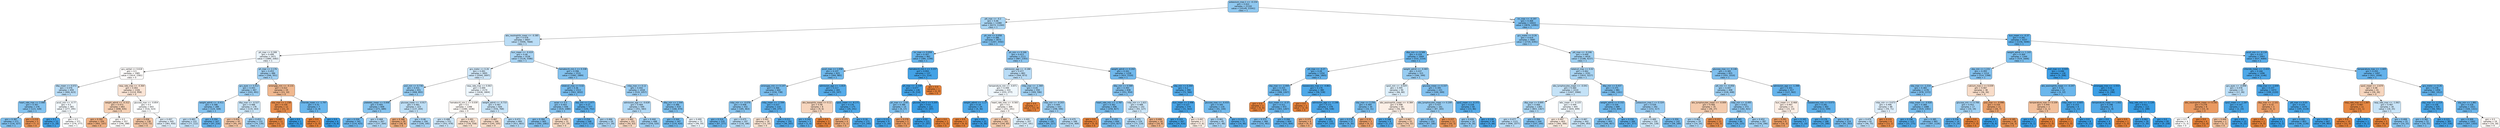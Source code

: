 digraph Tree {
node [shape=box, style="filled, rounded", color="black", fontname="helvetica"] ;
edge [fontname="helvetica"] ;
0 [label="potassium_max.1 <= -0.154\ngini = 0.422\nsamples = 21102\nvalue = [10149, 23341]\nclass = 1", fillcolor="#8fc8f0"] ;
1 [label="ptt_max <= -0.2\ngini = 0.46\nsamples = 11080\nvalue = [6273, 11260]\nclass = 1", fillcolor="#a7d4f3"] ;
0 -> 1 [labeldistance=2.5, labelangle=45, headlabel="True"] ;
2 [label="abs_neutrophils_mean <= -0.385\ngini = 0.478\nsamples = 8007\nvalue = [5006, 7668]\nclass = 1", fillcolor="#baddf6"] ;
1 -> 2 ;
3 [label="ph_max <= 0.308\ngini = 0.499\nsamples = 2471\nvalue = [1880, 2082]\nclass = 1", fillcolor="#ecf5fc"] ;
2 -> 3 ;
4 [label="gcs_verbal <= 0.618\ngini = 0.5\nsamples = 1985\nvalue = [1614, 1581]\nclass = 0", fillcolor="#fefcfb"] ;
3 -> 4 ;
5 [label="dbp_mean <= 0.072\ngini = 0.476\nsamples = 659\nvalue = [400, 623]\nclass = 1", fillcolor="#b8dcf6"] ;
4 -> 5 ;
6 [label="heart_rate_max <= 2.088\ngini = 0.397\nsamples = 276\nvalue = [123, 328]\nclass = 1", fillcolor="#83c2ef"] ;
5 -> 6 ;
7 [label="gini = 0.387\nsamples = 271\nvalue = [116, 327]\nclass = 1", fillcolor="#7fc0ee"] ;
6 -> 7 ;
8 [label="gini = 0.219\nsamples = 5\nvalue = [7, 1]\nclass = 0", fillcolor="#e99355"] ;
6 -> 8 ;
9 [label="pco2_min <= -0.77\ngini = 0.5\nsamples = 383\nvalue = [277, 295]\nclass = 1", fillcolor="#f3f9fd"] ;
5 -> 9 ;
10 [label="gini = 0.1\nsamples = 12\nvalue = [1, 18]\nclass = 1", fillcolor="#44a2e6"] ;
9 -> 10 ;
11 [label="gini = 0.5\nsamples = 371\nvalue = [276, 277]\nclass = 1", fillcolor="#feffff"] ;
9 -> 11 ;
12 [label="resp_rate_max <= -0.364\ngini = 0.493\nsamples = 1326\nvalue = [1214, 958]\nclass = 0", fillcolor="#fae4d5"] ;
4 -> 12 ;
13 [label="weight_admit <= -0.312\ngini = 0.473\nsamples = 683\nvalue = [698, 435]\nclass = 0", fillcolor="#f5d0b4"] ;
12 -> 13 ;
14 [label="gini = 0.392\nsamples = 326\nvalue = [402, 147]\nclass = 0", fillcolor="#efaf81"] ;
13 -> 14 ;
15 [label="gini = 0.5\nsamples = 357\nvalue = [296, 288]\nclass = 0", fillcolor="#fefcfa"] ;
13 -> 15 ;
16 [label="glucose_max <= -0.854\ngini = 0.5\nsamples = 643\nvalue = [516, 523]\nclass = 1", fillcolor="#fcfeff"] ;
12 -> 16 ;
17 [label="gini = 0.458\nsamples = 138\nvalue = [133, 73]\nclass = 0", fillcolor="#f3c6a6"] ;
16 -> 17 ;
18 [label="gini = 0.497\nsamples = 505\nvalue = [383, 450]\nclass = 1", fillcolor="#e2f0fb"] ;
16 -> 18 ;
19 [label="ph_max <= 2.176\ngini = 0.453\nsamples = 486\nvalue = [266, 501]\nclass = 1", fillcolor="#a2d1f3"] ;
3 -> 19 ;
20 [label="gcs_eyes <= 0.412\ngini = 0.443\nsamples = 467\nvalue = [243, 491]\nclass = 1", fillcolor="#9bcef2"] ;
19 -> 20 ;
21 [label="weight_admit <= -0.411\ngini = 0.398\nsamples = 289\nvalue = [124, 328]\nclass = 1", fillcolor="#84c2ef"] ;
20 -> 21 ;
22 [label="gini = 0.483\nsamples = 122\nvalue = [77, 112]\nclass = 1", fillcolor="#c1e0f7"] ;
21 -> 22 ;
23 [label="gini = 0.294\nsamples = 167\nvalue = [47, 216]\nclass = 1", fillcolor="#64b2eb"] ;
21 -> 23 ;
24 [label="dbp_max <= -0.527\ngini = 0.488\nsamples = 178\nvalue = [119, 163]\nclass = 1", fillcolor="#cae5f8"] ;
20 -> 24 ;
25 [label="gini = 0.454\nsamples = 45\nvalue = [45, 24]\nclass = 0", fillcolor="#f3c4a3"] ;
24 -> 25 ;
26 [label="gini = 0.453\nsamples = 133\nvalue = [74, 139]\nclass = 1", fillcolor="#a2d1f3"] ;
24 -> 26 ;
27 [label="aniongap_min <= -0.131\ngini = 0.422\nsamples = 19\nvalue = [23, 10]\nclass = 0", fillcolor="#f0b88f"] ;
19 -> 27 ;
28 [label="sbp_max <= 1.158\ngini = 0.159\nsamples = 12\nvalue = [21, 2]\nclass = 0", fillcolor="#e78d4c"] ;
27 -> 28 ;
29 [label="gini = 0.087\nsamples = 11\nvalue = [21, 1]\nclass = 0", fillcolor="#e68742"] ;
28 -> 29 ;
30 [label="gini = 0.0\nsamples = 1\nvalue = [0, 1]\nclass = 1", fillcolor="#399de5"] ;
28 -> 30 ;
31 [label="chloride_mean <= -1.797\ngini = 0.32\nsamples = 7\nvalue = [2, 8]\nclass = 1", fillcolor="#6ab6ec"] ;
27 -> 31 ;
32 [label="gini = 0.0\nsamples = 1\nvalue = [2, 0]\nclass = 0", fillcolor="#e58139"] ;
31 -> 32 ;
33 [label="gini = 0.0\nsamples = 6\nvalue = [0, 8]\nclass = 1", fillcolor="#399de5"] ;
31 -> 33 ;
34 [label="bun_mean <= -0.419\ngini = 0.46\nsamples = 5536\nvalue = [3126, 5586]\nclass = 1", fillcolor="#a8d4f4"] ;
2 -> 34 ;
35 [label="gcs_motor <= 0.26\ngini = 0.491\nsamples = 3005\nvalue = [2044, 2697]\nclass = 1", fillcolor="#cfe7f9"] ;
34 -> 35 ;
36 [label="po2_min <= 0.736\ngini = 0.431\nsamples = 831\nvalue = [408, 893]\nclass = 1", fillcolor="#93caf1"] ;
35 -> 36 ;
37 [label="platelets_mean <= 0.008\ngini = 0.405\nsamples = 608\nvalue = [271, 689]\nclass = 1", fillcolor="#87c4ef"] ;
36 -> 37 ;
38 [label="gini = 0.334\nsamples = 341\nvalue = [114, 425]\nclass = 1", fillcolor="#6eb7ec"] ;
37 -> 38 ;
39 [label="gini = 0.468\nsamples = 267\nvalue = [157, 264]\nclass = 1", fillcolor="#afd7f4"] ;
37 -> 39 ;
40 [label="glucose_mean <= -0.917\ngini = 0.481\nsamples = 223\nvalue = [137, 204]\nclass = 1", fillcolor="#bedff6"] ;
36 -> 40 ;
41 [label="gini = 0.368\nsamples = 29\nvalue = [28, 9]\nclass = 0", fillcolor="#edaa79"] ;
40 -> 41 ;
42 [label="gini = 0.46\nsamples = 194\nvalue = [109, 195]\nclass = 1", fillcolor="#a8d4f4"] ;
40 -> 42 ;
43 [label="resp_rate_max <= 0.063\ngini = 0.499\nsamples = 2174\nvalue = [1636, 1804]\nclass = 1", fillcolor="#edf6fd"] ;
35 -> 43 ;
44 [label="hematocrit_min.1 <= 0.039\ngini = 0.5\nsamples = 1348\nvalue = [1080, 1036]\nclass = 0", fillcolor="#fefaf7"] ;
43 -> 44 ;
45 [label="gini = 0.488\nsamples = 531\nvalue = [352, 478]\nclass = 1", fillcolor="#cbe5f8"] ;
44 -> 45 ;
46 [label="gini = 0.491\nsamples = 817\nvalue = [728, 558]\nclass = 0", fillcolor="#f9e2d1"] ;
44 -> 46 ;
47 [label="weight_admit <= -0.733\ngini = 0.487\nsamples = 826\nvalue = [556, 768]\nclass = 1", fillcolor="#c8e4f8"] ;
43 -> 47 ;
48 [label="gini = 0.487\nsamples = 166\nvalue = [145, 105]\nclass = 0", fillcolor="#f8dcc8"] ;
47 -> 48 ;
49 [label="gini = 0.472\nsamples = 660\nvalue = [411, 663]\nclass = 1", fillcolor="#b4daf5"] ;
47 -> 49 ;
50 [label="hematocrit_min.1 <= 0.338\ngini = 0.396\nsamples = 2531\nvalue = [1082, 2889]\nclass = 1", fillcolor="#83c2ef"] ;
34 -> 50 ;
51 [label="totalco2_max <= 0.02\ngini = 0.36\nsamples = 1513\nvalue = [563, 1832]\nclass = 1", fillcolor="#76bbed"] ;
50 -> 51 ;
52 [label="asian <= 0.5\ngini = 0.403\nsamples = 936\nvalue = [419, 1080]\nclass = 1", fillcolor="#86c3ef"] ;
51 -> 52 ;
53 [label="gini = 0.394\nsamples = 905\nvalue = [392, 1061]\nclass = 1", fillcolor="#82c1ef"] ;
52 -> 53 ;
54 [label="gini = 0.485\nsamples = 31\nvalue = [27, 19]\nclass = 0", fillcolor="#f7dac4"] ;
52 -> 54 ;
55 [label="sbp_min <= 1.477\ngini = 0.27\nsamples = 577\nvalue = [144, 752]\nclass = 1", fillcolor="#5fb0ea"] ;
51 -> 55 ;
56 [label="gini = 0.254\nsamples = 548\nvalue = [127, 723]\nclass = 1", fillcolor="#5caeea"] ;
55 -> 56 ;
57 [label="gini = 0.466\nsamples = 29\nvalue = [17, 29]\nclass = 1", fillcolor="#add6f4"] ;
55 -> 57 ;
58 [label="mbp_max <= 0.12\ngini = 0.442\nsamples = 1018\nvalue = [519, 1057]\nclass = 1", fillcolor="#9acdf2"] ;
50 -> 58 ;
59 [label="admission_age <= -0.628\ngini = 0.469\nsamples = 599\nvalue = [351, 583]\nclass = 1", fillcolor="#b0d8f5"] ;
58 -> 59 ;
60 [label="gini = 0.482\nsamples = 101\nvalue = [92, 63]\nclass = 0", fillcolor="#f7d7c1"] ;
59 -> 60 ;
61 [label="gini = 0.444\nsamples = 498\nvalue = [259, 520]\nclass = 1", fillcolor="#9ccef2"] ;
59 -> 61 ;
62 [label="dbp_min <= 1.544\ngini = 0.386\nsamples = 419\nvalue = [168, 474]\nclass = 1", fillcolor="#7fc0ee"] ;
58 -> 62 ;
63 [label="gini = 0.344\nsamples = 347\nvalue = [119, 420]\nclass = 1", fillcolor="#71b9ec"] ;
62 -> 63 ;
64 [label="gini = 0.499\nsamples = 72\nvalue = [49, 54]\nclass = 1", fillcolor="#edf6fd"] ;
62 -> 64 ;
65 [label="ph_min <= 0.058\ngini = 0.386\nsamples = 3073\nvalue = [1267, 3592]\nclass = 1", fillcolor="#7fc0ee"] ;
1 -> 65 ;
66 [label="inr_max <= 0.958\ngini = 0.307\nsamples = 962\nvalue = [280, 1199]\nclass = 1", fillcolor="#67b4eb"] ;
65 -> 66 ;
67 [label="pco2_max <= 1.058\ngini = 0.337\nsamples = 825\nvalue = [269, 985]\nclass = 1", fillcolor="#6fb8ec"] ;
66 -> 67 ;
68 [label="aniongap_min <= 0.147\ngini = 0.366\nsamples = 642\nvalue = [234, 738]\nclass = 1", fillcolor="#78bced"] ;
67 -> 68 ;
69 [label="mbp_min <= -0.076\ngini = 0.408\nsamples = 432\nvalue = [185, 463]\nclass = 1", fillcolor="#88c4ef"] ;
68 -> 69 ;
70 [label="gini = 0.314\nsamples = 235\nvalue = [67, 277]\nclass = 1", fillcolor="#69b5eb"] ;
69 -> 70 ;
71 [label="gini = 0.475\nsamples = 197\nvalue = [118, 186]\nclass = 1", fillcolor="#b7dbf5"] ;
69 -> 71 ;
72 [label="mbp_mean <= -1.594\ngini = 0.257\nsamples = 210\nvalue = [49, 275]\nclass = 1", fillcolor="#5caeea"] ;
68 -> 72 ;
73 [label="gini = 0.491\nsamples = 18\nvalue = [13, 10]\nclass = 0", fillcolor="#f9e2d1"] ;
72 -> 73 ;
74 [label="gini = 0.211\nsamples = 192\nvalue = [36, 265]\nclass = 1", fillcolor="#54aae9"] ;
72 -> 74 ;
75 [label="admission_age <= -1.814\ngini = 0.217\nsamples = 183\nvalue = [35, 247]\nclass = 1", fillcolor="#55abe9"] ;
67 -> 75 ;
76 [label="abs_basophils_mean <= 0.11\ngini = 0.48\nsamples = 8\nvalue = [9, 6]\nclass = 0", fillcolor="#f6d5bd"] ;
75 -> 76 ;
77 [label="gini = 0.245\nsamples = 5\nvalue = [1, 6]\nclass = 1", fillcolor="#5aade9"] ;
76 -> 77 ;
78 [label="gini = 0.0\nsamples = 3\nvalue = [8, 0]\nclass = 0", fillcolor="#e58139"] ;
76 -> 78 ;
79 [label="spo2_mean <= -8.171\ngini = 0.176\nsamples = 175\nvalue = [26, 241]\nclass = 1", fillcolor="#4ea8e8"] ;
75 -> 79 ;
80 [label="gini = 0.375\nsamples = 4\nvalue = [3, 1]\nclass = 0", fillcolor="#eeab7b"] ;
79 -> 80 ;
81 [label="gini = 0.16\nsamples = 171\nvalue = [23, 240]\nclass = 1", fillcolor="#4ca6e7"] ;
79 -> 81 ;
82 [label="hematocrit_min.1 <= 3.157\ngini = 0.093\nsamples = 137\nvalue = [11, 214]\nclass = 1", fillcolor="#43a2e6"] ;
66 -> 82 ;
83 [label="ph_max <= -2.339\ngini = 0.077\nsamples = 136\nvalue = [9, 214]\nclass = 1", fillcolor="#41a1e6"] ;
82 -> 83 ;
84 [label="ph_max <= -2.65\ngini = 0.386\nsamples = 14\nvalue = [6, 17]\nclass = 1", fillcolor="#7fc0ee"] ;
83 -> 84 ;
85 [label="gini = 0.111\nsamples = 9\nvalue = [1, 16]\nclass = 1", fillcolor="#45a3e7"] ;
84 -> 85 ;
86 [label="gini = 0.278\nsamples = 5\nvalue = [5, 1]\nclass = 0", fillcolor="#ea9a61"] ;
84 -> 86 ;
87 [label="glucose_min.2 <= 5.205\ngini = 0.03\nsamples = 122\nvalue = [3, 197]\nclass = 1", fillcolor="#3c9ee5"] ;
83 -> 87 ;
88 [label="gini = 0.02\nsamples = 121\nvalue = [2, 197]\nclass = 1", fillcolor="#3b9ee5"] ;
87 -> 88 ;
89 [label="gini = 0.0\nsamples = 1\nvalue = [1, 0]\nclass = 0", fillcolor="#e58139"] ;
87 -> 89 ;
90 [label="gini = 0.0\nsamples = 1\nvalue = [2, 0]\nclass = 0", fillcolor="#e58139"] ;
82 -> 90 ;
91 [label="ph_min <= 0.166\ngini = 0.413\nsamples = 2111\nvalue = [987, 2393]\nclass = 1", fillcolor="#8bc5f0"] ;
65 -> 91 ;
92 [label="admission_age <= -0.186\ngini = 0.477\nsamples = 883\nvalue = [564, 873]\nclass = 1", fillcolor="#b9dcf6"] ;
91 -> 92 ;
93 [label="temperature_min <= -0.871\ngini = 0.499\nsamples = 333\nvalue = [255, 277]\nclass = 1", fillcolor="#eff7fd"] ;
92 -> 93 ;
94 [label="weight_admit <= -1.17\ngini = 0.18\nsamples = 24\nvalue = [4, 36]\nclass = 1", fillcolor="#4fa8e8"] ;
93 -> 94 ;
95 [label="gini = 0.0\nsamples = 3\nvalue = [4, 0]\nclass = 0", fillcolor="#e58139"] ;
94 -> 95 ;
96 [label="gini = 0.0\nsamples = 21\nvalue = [0, 36]\nclass = 1", fillcolor="#399de5"] ;
94 -> 96 ;
97 [label="heart_rate_max <= -0.583\ngini = 0.5\nsamples = 309\nvalue = [251, 241]\nclass = 0", fillcolor="#fefaf7"] ;
93 -> 97 ;
98 [label="gini = 0.464\nsamples = 102\nvalue = [104, 60]\nclass = 0", fillcolor="#f4caab"] ;
97 -> 98 ;
99 [label="gini = 0.495\nsamples = 207\nvalue = [147, 181]\nclass = 1", fillcolor="#daedfa"] ;
97 -> 99 ;
100 [label="mbp_max <= -1.369\ngini = 0.45\nsamples = 550\nvalue = [309, 596]\nclass = 1", fillcolor="#a0d0f2"] ;
92 -> 100 ;
101 [label="gini = 0.0\nsamples = 7\nvalue = [11, 0]\nclass = 0", fillcolor="#e58139"] ;
100 -> 101 ;
102 [label="mbp_min <= -0.203\ngini = 0.444\nsamples = 543\nvalue = [298, 596]\nclass = 1", fillcolor="#9ccef2"] ;
100 -> 102 ;
103 [label="gini = 0.343\nsamples = 195\nvalue = [64, 227]\nclass = 1", fillcolor="#71b9ec"] ;
102 -> 103 ;
104 [label="gini = 0.475\nsamples = 348\nvalue = [234, 369]\nclass = 1", fillcolor="#b7dbf5"] ;
102 -> 104 ;
105 [label="weight_admit <= 0.202\ngini = 0.341\nsamples = 1228\nvalue = [423, 1520]\nclass = 1", fillcolor="#70b8ec"] ;
91 -> 105 ;
106 [label="dbp_min <= 0.589\ngini = 0.393\nsamples = 838\nvalue = [351, 954]\nclass = 1", fillcolor="#82c1ef"] ;
105 -> 106 ;
107 [label="heart_rate_min <= -2.787\ngini = 0.362\nsamples = 696\nvalue = [258, 827]\nclass = 1", fillcolor="#77bced"] ;
106 -> 107 ;
108 [label="gini = 0.0\nsamples = 2\nvalue = [5, 0]\nclass = 0", fillcolor="#e58139"] ;
107 -> 108 ;
109 [label="gini = 0.359\nsamples = 694\nvalue = [253, 827]\nclass = 1", fillcolor="#76bbed"] ;
107 -> 109 ;
110 [label="mbp_min <= 1.621\ngini = 0.488\nsamples = 142\nvalue = [93, 127]\nclass = 1", fillcolor="#cae5f8"] ;
106 -> 110 ;
111 [label="gini = 0.471\nsamples = 124\nvalue = [73, 119]\nclass = 1", fillcolor="#b2d9f5"] ;
110 -> 111 ;
112 [label="gini = 0.408\nsamples = 18\nvalue = [20, 8]\nclass = 0", fillcolor="#efb388"] ;
110 -> 112 ;
113 [label="sbp_min <= 0.264\ngini = 0.2\nsamples = 390\nvalue = [72, 566]\nclass = 1", fillcolor="#52a9e8"] ;
105 -> 113 ;
114 [label="bun_mean <= 2.496\ngini = 0.127\nsamples = 274\nvalue = [31, 422]\nclass = 1", fillcolor="#48a4e7"] ;
113 -> 114 ;
115 [label="gini = 0.103\nsamples = 267\nvalue = [24, 416]\nclass = 1", fillcolor="#44a3e6"] ;
114 -> 115 ;
116 [label="gini = 0.497\nsamples = 7\nvalue = [7, 6]\nclass = 0", fillcolor="#fbede3"] ;
114 -> 116 ;
117 [label="glucose_max <= -0.433\ngini = 0.345\nsamples = 116\nvalue = [41, 144]\nclass = 1", fillcolor="#71b9ec"] ;
113 -> 117 ;
118 [label="gini = 0.461\nsamples = 45\nvalue = [27, 48]\nclass = 1", fillcolor="#a8d4f4"] ;
117 -> 118 ;
119 [label="gini = 0.222\nsamples = 71\nvalue = [14, 96]\nclass = 1", fillcolor="#56abe9"] ;
117 -> 119 ;
120 [label="inr_max <= -0.197\ngini = 0.368\nsamples = 10022\nvalue = [3876, 12081]\nclass = 1", fillcolor="#79bced"] ;
0 -> 120 [labeldistance=2.5, labelangle=-45, headlabel="False"] ;
121 [label="gcs_motor <= 0.26\ngini = 0.419\nsamples = 5685\nvalue = [2720, 6391]\nclass = 1", fillcolor="#8dc7f0"] ;
120 -> 121 ;
122 [label="dbp_min <= 0.589\ngini = 0.318\nsamples = 1669\nvalue = [532, 2154]\nclass = 1", fillcolor="#6ab5eb"] ;
121 -> 122 ;
123 [label="ptt_max <= -0.27\ngini = 0.28\nsamples = 1354\nvalue = [366, 1805]\nclass = 1", fillcolor="#61b1ea"] ;
122 -> 123 ;
124 [label="sbp_max <= -2.444\ngini = 0.315\nsamples = 974\nvalue = [308, 1267]\nclass = 1", fillcolor="#69b5eb"] ;
123 -> 124 ;
125 [label="gini = 0.0\nsamples = 2\nvalue = [5, 0]\nclass = 0", fillcolor="#e58139"] ;
124 -> 125 ;
126 [label="bun_mean <= -0.37\ngini = 0.311\nsamples = 972\nvalue = [303, 1267]\nclass = 1", fillcolor="#68b4eb"] ;
124 -> 126 ;
127 [label="gini = 0.373\nsamples = 368\nvalue = [152, 461]\nclass = 1", fillcolor="#7abdee"] ;
126 -> 127 ;
128 [label="gini = 0.266\nsamples = 604\nvalue = [151, 806]\nclass = 1", fillcolor="#5eafea"] ;
126 -> 128 ;
129 [label="baseexcess_max <= -4.861\ngini = 0.176\nsamples = 380\nvalue = [58, 538]\nclass = 1", fillcolor="#4ea8e8"] ;
123 -> 129 ;
130 [label="gini = 0.0\nsamples = 2\nvalue = [2, 0]\nclass = 0", fillcolor="#e58139"] ;
129 -> 130 ;
131 [label="admission_age <= -2.198\ngini = 0.171\nsamples = 378\nvalue = [56, 538]\nclass = 1", fillcolor="#4ea7e8"] ;
129 -> 131 ;
132 [label="gini = 0.375\nsamples = 8\nvalue = [9, 3]\nclass = 0", fillcolor="#eeab7b"] ;
131 -> 132 ;
133 [label="gini = 0.148\nsamples = 370\nvalue = [47, 535]\nclass = 1", fillcolor="#4aa6e7"] ;
131 -> 133 ;
134 [label="weight_admit <= -0.465\ngini = 0.437\nsamples = 315\nvalue = [166, 349]\nclass = 1", fillcolor="#97ccf1"] ;
122 -> 134 ;
135 [label="spo2_min <= -0.029\ngini = 0.495\nsamples = 94\nvalue = [66, 80]\nclass = 1", fillcolor="#dceefa"] ;
134 -> 135 ;
136 [label="sbp_max <= 2.256\ngini = 0.369\nsamples = 30\nvalue = [10, 31]\nclass = 1", fillcolor="#79bded"] ;
135 -> 136 ;
137 [label="gini = 0.278\nsamples = 27\nvalue = [6, 30]\nclass = 1", fillcolor="#61b1ea"] ;
136 -> 137 ;
138 [label="gini = 0.32\nsamples = 3\nvalue = [4, 1]\nclass = 0", fillcolor="#eca06a"] ;
136 -> 138 ;
139 [label="abs_eosinophils_mean <= -0.384\ngini = 0.498\nsamples = 64\nvalue = [56, 49]\nclass = 0", fillcolor="#fcefe6"] ;
135 -> 139 ;
140 [label="gini = 0.188\nsamples = 9\nvalue = [2, 17]\nclass = 1", fillcolor="#50a9e8"] ;
139 -> 140 ;
141 [label="gini = 0.467\nsamples = 55\nvalue = [54, 32]\nclass = 0", fillcolor="#f4ccae"] ;
139 -> 141 ;
142 [label="glucose_mean <= 0.337\ngini = 0.395\nsamples = 221\nvalue = [100, 269]\nclass = 1", fillcolor="#83c1ef"] ;
134 -> 142 ;
143 [label="abs_lymphocytes_mean <= 0.209\ngini = 0.437\nsamples = 161\nvalue = [87, 183]\nclass = 1", fillcolor="#97ccf1"] ;
142 -> 143 ;
144 [label="gini = 0.395\nsamples = 150\nvalue = [67, 180]\nclass = 1", fillcolor="#83c1ef"] ;
143 -> 144 ;
145 [label="gini = 0.227\nsamples = 11\nvalue = [20, 3]\nclass = 0", fillcolor="#e99457"] ;
143 -> 145 ;
146 [label="spo2_mean <= -0.372\ngini = 0.228\nsamples = 60\nvalue = [13, 86]\nclass = 1", fillcolor="#57ace9"] ;
142 -> 146 ;
147 [label="gini = 0.426\nsamples = 16\nvalue = [8, 18]\nclass = 1", fillcolor="#91c9f1"] ;
146 -> 147 ;
148 [label="gini = 0.128\nsamples = 44\nvalue = [5, 68]\nclass = 1", fillcolor="#48a4e7"] ;
146 -> 148 ;
149 [label="ptt_max <= -0.246\ngini = 0.449\nsamples = 4016\nvalue = [2188, 4237]\nclass = 1", fillcolor="#9fd0f2"] ;
121 -> 149 ;
150 [label="totalco2_max <= 0.02\ngini = 0.462\nsamples = 3191\nvalue = [1833, 3227]\nclass = 1", fillcolor="#a9d5f4"] ;
149 -> 150 ;
151 [label="abs_lymphocytes_mean <= -0.041\ngini = 0.484\nsamples = 2210\nvalue = [1447, 2066]\nclass = 1", fillcolor="#c4e2f7"] ;
150 -> 151 ;
152 [label="dbp_max <= 0.895\ngini = 0.466\nsamples = 1365\nvalue = [803, 1367]\nclass = 1", fillcolor="#add7f4"] ;
151 -> 152 ;
153 [label="gini = 0.477\nsamples = 1121\nvalue = [696, 1077]\nclass = 1", fillcolor="#b9dcf6"] ;
152 -> 153 ;
154 [label="gini = 0.394\nsamples = 244\nvalue = [107, 290]\nclass = 1", fillcolor="#82c1ef"] ;
152 -> 154 ;
155 [label="wbc_mean <= -0.225\ngini = 0.499\nsamples = 845\nvalue = [644, 699]\nclass = 1", fillcolor="#eff7fd"] ;
151 -> 155 ;
156 [label="gini = 0.497\nsamples = 403\nvalue = [360, 306]\nclass = 0", fillcolor="#fbece1"] ;
155 -> 156 ;
157 [label="gini = 0.487\nsamples = 442\nvalue = [284, 393]\nclass = 1", fillcolor="#c8e4f8"] ;
155 -> 157 ;
158 [label="dbp_min <= 0.437\ngini = 0.375\nsamples = 981\nvalue = [386, 1161]\nclass = 1", fillcolor="#7bbeee"] ;
150 -> 158 ;
159 [label="weight_admit <= 0.332\ngini = 0.339\nsamples = 689\nvalue = [233, 844]\nclass = 1", fillcolor="#70b8ec"] ;
158 -> 159 ;
160 [label="gini = 0.387\nsamples = 405\nvalue = [166, 467]\nclass = 1", fillcolor="#7fc0ee"] ;
159 -> 160 ;
161 [label="gini = 0.256\nsamples = 284\nvalue = [67, 377]\nclass = 1", fillcolor="#5caeea"] ;
159 -> 161 ;
162 [label="potassium_max.1 <= 0.324\ngini = 0.439\nsamples = 292\nvalue = [153, 317]\nclass = 1", fillcolor="#99ccf2"] ;
158 -> 162 ;
163 [label="gini = 0.489\nsamples = 150\nvalue = [95, 128]\nclass = 1", fillcolor="#cce6f8"] ;
162 -> 163 ;
164 [label="gini = 0.359\nsamples = 142\nvalue = [58, 189]\nclass = 1", fillcolor="#76bbed"] ;
162 -> 164 ;
165 [label="glucose_max <= -0.146\ngini = 0.385\nsamples = 825\nvalue = [355, 1010]\nclass = 1", fillcolor="#7fbfee"] ;
149 -> 165 ;
166 [label="ptt_min <= -0.456\ngini = 0.447\nsamples = 408\nvalue = [228, 448]\nclass = 1", fillcolor="#9ecff2"] ;
165 -> 166 ;
167 [label="abs_lymphocytes_mean <= -0.009\ngini = 0.466\nsamples = 35\nvalue = [46, 27]\nclass = 0", fillcolor="#f4cbad"] ;
166 -> 167 ;
168 [label="gini = 0.465\nsamples = 20\nvalue = [14, 24]\nclass = 1", fillcolor="#acd6f4"] ;
167 -> 168 ;
169 [label="gini = 0.157\nsamples = 15\nvalue = [32, 3]\nclass = 0", fillcolor="#e78d4c"] ;
167 -> 169 ;
170 [label="mbp_min <= -0.495\ngini = 0.421\nsamples = 373\nvalue = [182, 421]\nclass = 1", fillcolor="#8fc7f0"] ;
166 -> 170 ;
171 [label="gini = 0.285\nsamples = 86\nvalue = [26, 125]\nclass = 1", fillcolor="#62b1ea"] ;
170 -> 171 ;
172 [label="gini = 0.452\nsamples = 287\nvalue = [156, 296]\nclass = 1", fillcolor="#a1d1f3"] ;
170 -> 172 ;
173 [label="admission_age <= -1.398\ngini = 0.301\nsamples = 417\nvalue = [127, 562]\nclass = 1", fillcolor="#66b3eb"] ;
165 -> 173 ;
174 [label="bun_mean <= -0.468\ngini = 0.497\nsamples = 15\nvalue = [15, 13]\nclass = 0", fillcolor="#fceee5"] ;
173 -> 174 ;
175 [label="gini = 0.291\nsamples = 8\nvalue = [14, 3]\nclass = 0", fillcolor="#eb9c63"] ;
174 -> 175 ;
176 [label="gini = 0.165\nsamples = 7\nvalue = [1, 10]\nclass = 1", fillcolor="#4da7e8"] ;
174 -> 176 ;
177 [label="baseexcess_min <= 0.073\ngini = 0.281\nsamples = 402\nvalue = [112, 549]\nclass = 1", fillcolor="#61b1ea"] ;
173 -> 177 ;
178 [label="gini = 0.176\nsamples = 188\nvalue = [31, 286]\nclass = 1", fillcolor="#4ea8e8"] ;
177 -> 178 ;
179 [label="gini = 0.36\nsamples = 214\nvalue = [81, 263]\nclass = 1", fillcolor="#76bbed"] ;
177 -> 179 ;
180 [label="bun_mean <= -0.37\ngini = 0.281\nsamples = 4337\nvalue = [1156, 5690]\nclass = 1", fillcolor="#61b1ea"] ;
120 -> 180 ;
181 [label="weight_admit <= 1.143\ngini = 0.369\nsamples = 1344\nvalue = [519, 1606]\nclass = 1", fillcolor="#79bded"] ;
180 -> 181 ;
182 [label="sbp_min <= 1.231\ngini = 0.393\nsamples = 1214\nvalue = [514, 1398]\nclass = 1", fillcolor="#82c1ef"] ;
181 -> 182 ;
183 [label="sbp_max <= -1.214\ngini = 0.383\nsamples = 1176\nvalue = [478, 1372]\nclass = 1", fillcolor="#7ebfee"] ;
182 -> 183 ;
184 [label="mbp_min <= 0.673\ngini = 0.496\nsamples = 88\nvalue = [59, 71]\nclass = 1", fillcolor="#deeefb"] ;
183 -> 184 ;
185 [label="gini = 0.479\nsamples = 82\nvalue = [46, 70]\nclass = 1", fillcolor="#bbddf6"] ;
184 -> 185 ;
186 [label="gini = 0.133\nsamples = 6\nvalue = [13, 1]\nclass = 0", fillcolor="#e78b48"] ;
184 -> 186 ;
187 [label="mbp_mean <= -0.928\ngini = 0.369\nsamples = 1088\nvalue = [419, 1301]\nclass = 1", fillcolor="#79bded"] ;
183 -> 187 ;
188 [label="gini = 0.198\nsamples = 123\nvalue = [22, 175]\nclass = 1", fillcolor="#52a9e8"] ;
187 -> 188 ;
189 [label="gini = 0.385\nsamples = 965\nvalue = [397, 1126]\nclass = 1", fillcolor="#7fc0ee"] ;
187 -> 189 ;
190 [label="calcium_max.1 <= 0.039\ngini = 0.487\nsamples = 38\nvalue = [36, 26]\nclass = 0", fillcolor="#f8dcc8"] ;
182 -> 190 ;
191 [label="glucose_min <= 0.706\ngini = 0.452\nsamples = 17\nvalue = [10, 19]\nclass = 1", fillcolor="#a1d1f3"] ;
190 -> 191 ;
192 [label="gini = 0.236\nsamples = 14\nvalue = [3, 19]\nclass = 1", fillcolor="#58ace9"] ;
191 -> 192 ;
193 [label="gini = 0.0\nsamples = 3\nvalue = [7, 0]\nclass = 0", fillcolor="#e58139"] ;
191 -> 193 ;
194 [label="po2_max <= -0.996\ngini = 0.334\nsamples = 21\nvalue = [26, 7]\nclass = 0", fillcolor="#eca36e"] ;
190 -> 194 ;
195 [label="gini = 0.0\nsamples = 3\nvalue = [0, 4]\nclass = 1", fillcolor="#399de5"] ;
194 -> 195 ;
196 [label="gini = 0.185\nsamples = 18\nvalue = [26, 3]\nclass = 0", fillcolor="#e89050"] ;
194 -> 196 ;
197 [label="po2_max <= -0.935\ngini = 0.046\nsamples = 130\nvalue = [5, 208]\nclass = 1", fillcolor="#3e9fe6"] ;
181 -> 197 ;
198 [label="abs_eosinophils_mean <= -0.247\ngini = 0.32\nsamples = 12\nvalue = [3, 12]\nclass = 1", fillcolor="#6ab6ec"] ;
197 -> 198 ;
199 [label="temperature_max <= 0.109\ngini = 0.444\nsamples = 3\nvalue = [2, 1]\nclass = 0", fillcolor="#f2c09c"] ;
198 -> 199 ;
200 [label="gini = 0.0\nsamples = 1\nvalue = [0, 1]\nclass = 1", fillcolor="#399de5"] ;
199 -> 200 ;
201 [label="gini = 0.0\nsamples = 2\nvalue = [2, 0]\nclass = 0", fillcolor="#e58139"] ;
199 -> 201 ;
202 [label="mbp_max <= -0.605\ngini = 0.153\nsamples = 9\nvalue = [1, 11]\nclass = 1", fillcolor="#4ba6e7"] ;
198 -> 202 ;
203 [label="gini = 0.0\nsamples = 1\nvalue = [1, 0]\nclass = 0", fillcolor="#e58139"] ;
202 -> 203 ;
204 [label="gini = 0.0\nsamples = 8\nvalue = [0, 11]\nclass = 1", fillcolor="#399de5"] ;
202 -> 204 ;
205 [label="aniongap_max <= -1.553\ngini = 0.02\nsamples = 118\nvalue = [2, 196]\nclass = 1", fillcolor="#3b9ee5"] ;
197 -> 205 ;
206 [label="temperature_mean <= 1.002\ngini = 0.198\nsamples = 5\nvalue = [1, 8]\nclass = 1", fillcolor="#52a9e8"] ;
205 -> 206 ;
207 [label="gini = 0.0\nsamples = 4\nvalue = [0, 8]\nclass = 1", fillcolor="#399de5"] ;
206 -> 207 ;
208 [label="gini = 0.0\nsamples = 1\nvalue = [1, 0]\nclass = 0", fillcolor="#e58139"] ;
206 -> 208 ;
209 [label="resp_rate_min <= -1.126\ngini = 0.011\nsamples = 113\nvalue = [1, 188]\nclass = 1", fillcolor="#3a9ee5"] ;
205 -> 209 ;
210 [label="gini = 0.062\nsamples = 18\nvalue = [1, 30]\nclass = 1", fillcolor="#40a0e6"] ;
209 -> 210 ;
211 [label="gini = 0.0\nsamples = 95\nvalue = [0, 158]\nclass = 1", fillcolor="#399de5"] ;
209 -> 211 ;
212 [label="pco2_min <= -0.134\ngini = 0.233\nsamples = 2993\nvalue = [637, 4084]\nclass = 1", fillcolor="#58ace9"] ;
180 -> 212 ;
213 [label="chloride_mean <= -2.433\ngini = 0.166\nsamples = 1496\nvalue = [216, 2146]\nclass = 1", fillcolor="#4da7e8"] ;
212 -> 213 ;
214 [label="gcs_eyes <= -0.898\ngini = 0.478\nsamples = 23\nvalue = [17, 26]\nclass = 1", fillcolor="#baddf6"] ;
213 -> 214 ;
215 [label="abs_neutrophils_mean <= 0.192\ngini = 0.278\nsamples = 8\nvalue = [15, 3]\nclass = 0", fillcolor="#ea9a61"] ;
214 -> 215 ;
216 [label="gini = 0.5\nsamples = 4\nvalue = [3, 3]\nclass = 0", fillcolor="#ffffff"] ;
215 -> 216 ;
217 [label="gini = 0.0\nsamples = 4\nvalue = [12, 0]\nclass = 0", fillcolor="#e58139"] ;
215 -> 217 ;
218 [label="spo2_mean <= -1.287\ngini = 0.147\nsamples = 15\nvalue = [2, 23]\nclass = 1", fillcolor="#4aa6e7"] ;
214 -> 218 ;
219 [label="gini = 0.444\nsamples = 2\nvalue = [2, 1]\nclass = 0", fillcolor="#f2c09c"] ;
218 -> 219 ;
220 [label="gini = 0.0\nsamples = 13\nvalue = [0, 22]\nclass = 1", fillcolor="#399de5"] ;
218 -> 220 ;
221 [label="mbp_max <= -1.644\ngini = 0.157\nsamples = 1473\nvalue = [199, 2120]\nclass = 1", fillcolor="#4ca6e7"] ;
213 -> 221 ;
222 [label="dbp_max <= -2.101\ngini = 0.32\nsamples = 3\nvalue = [4, 1]\nclass = 0", fillcolor="#eca06a"] ;
221 -> 222 ;
223 [label="gini = 0.0\nsamples = 2\nvalue = [4, 0]\nclass = 0", fillcolor="#e58139"] ;
222 -> 223 ;
224 [label="gini = 0.0\nsamples = 1\nvalue = [0, 1]\nclass = 1", fillcolor="#399de5"] ;
222 -> 224 ;
225 [label="ptt_max <= 0.03\ngini = 0.154\nsamples = 1470\nvalue = [195, 2119]\nclass = 1", fillcolor="#4ba6e7"] ;
221 -> 225 ;
226 [label="gini = 0.202\nsamples = 803\nvalue = [146, 1136]\nclass = 1", fillcolor="#52aae8"] ;
225 -> 226 ;
227 [label="gini = 0.09\nsamples = 667\nvalue = [49, 983]\nclass = 1", fillcolor="#43a2e6"] ;
225 -> 227 ;
228 [label="temperature_max <= -1.605\ngini = 0.293\nsamples = 1497\nvalue = [421, 1938]\nclass = 1", fillcolor="#64b2eb"] ;
212 -> 228 ;
229 [label="spo2_mean <= -2.674\ngini = 0.48\nsamples = 41\nvalue = [39, 26]\nclass = 0", fillcolor="#f6d5bd"] ;
228 -> 229 ;
230 [label="resp_rate_max <= 1.267\ngini = 0.087\nsamples = 11\nvalue = [21, 1]\nclass = 0", fillcolor="#e68742"] ;
229 -> 230 ;
231 [label="gini = 0.0\nsamples = 10\nvalue = [21, 0]\nclass = 0", fillcolor="#e58139"] ;
230 -> 231 ;
232 [label="gini = 0.0\nsamples = 1\nvalue = [0, 1]\nclass = 1", fillcolor="#399de5"] ;
230 -> 232 ;
233 [label="resp_rate_max <= -1.063\ngini = 0.487\nsamples = 30\nvalue = [18, 25]\nclass = 1", fillcolor="#c8e4f8"] ;
229 -> 233 ;
234 [label="gini = 0.0\nsamples = 5\nvalue = [8, 0]\nclass = 0", fillcolor="#e58139"] ;
233 -> 234 ;
235 [label="gini = 0.408\nsamples = 25\nvalue = [10, 25]\nclass = 1", fillcolor="#88c4ef"] ;
233 -> 235 ;
236 [label="gcs_motor <= 0.26\ngini = 0.278\nsamples = 1456\nvalue = [382, 1912]\nclass = 1", fillcolor="#61b1ea"] ;
228 -> 236 ;
237 [label="sbp_max <= -1.214\ngini = 0.158\nsamples = 435\nvalue = [56, 591]\nclass = 1", fillcolor="#4ca6e7"] ;
236 -> 237 ;
238 [label="gini = 0.382\nsamples = 52\nvalue = [19, 55]\nclass = 1", fillcolor="#7dbfee"] ;
237 -> 238 ;
239 [label="gini = 0.121\nsamples = 383\nvalue = [37, 536]\nclass = 1", fillcolor="#47a4e7"] ;
237 -> 239 ;
240 [label="sbp_min <= 1.881\ngini = 0.318\nsamples = 1021\nvalue = [326, 1321]\nclass = 1", fillcolor="#6ab5eb"] ;
236 -> 240 ;
241 [label="gini = 0.309\nsamples = 1002\nvalue = [307, 1303]\nclass = 1", fillcolor="#68b4eb"] ;
240 -> 241 ;
242 [label="gini = 0.5\nsamples = 19\nvalue = [19, 18]\nclass = 0", fillcolor="#fef8f5"] ;
240 -> 242 ;
}